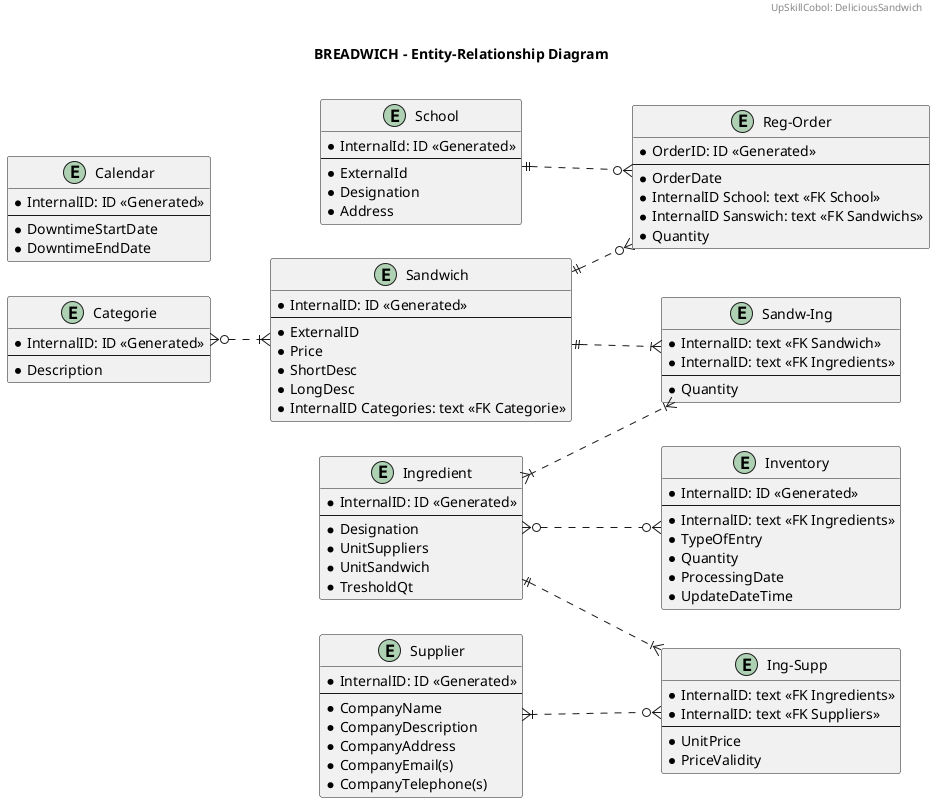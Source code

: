 @startuml
left to right direction

header
UpSkillCobol: DeliciousSandwich
endheader

title \nBREADWICH - Entity-Relationship Diagram\n

entity "School" as sch {
  * InternalId: ID <<Generated>>
  --
  * ExternalId
  * Designation
  * Address
}

entity "Ingredient" as ing {
  * InternalID: ID <<Generated>>
  --
  * Designation
  * UnitSuppliers
  * UnitSandwich
  * TresholdQt
}

entity "Supplier" as sup {
  * InternalID: ID <<Generated>>
  --
  * CompanyName
  * CompanyDescription
  * CompanyAddress
  * CompanyEmail(s)
  * CompanyTelephone(s)
}

entity "Categorie" as cat {
  * InternalID: ID <<Generated>>
  --
  * Description
}

entity "Calendar" as cal {
  * InternalID: ID <<Generated>>
  --
  * DowntimeStartDate
  * DowntimeEndDate
}

entity "Reg-Order" as ord {
  * OrderID: ID <<Generated>>
  --
  * OrderDate
  * InternalID School: text <<FK School>>
  * InternalID Sanswich: text <<FK Sandwichs>>
  * Quantity
}

entity "Sandwich" as sand {
  * InternalID: ID <<Generated>>
  --
  * ExternalID
  * Price
  * ShortDesc
  * LongDesc
  * InternalID Categories: text <<FK Categorie>>
}

entity "Sandw-Ing" as sand1 {
  * InternalID: text <<FK Sandwich>>
  * InternalID: text <<FK Ingredients>>
  --
  * Quantity
}

entity "Ing-Supp" as ingsup {
  * InternalID: text <<FK Ingredients>>
  * InternalID: text <<FK Suppliers>>
  --
  * UnitPrice
  * PriceValidity
}

entity "Inventory" as inv {
  * InternalID: ID <<Generated>>
  --
  * InternalID: text <<FK Ingredients>>
  * TypeOfEntry
  * Quantity
  * ProcessingDate
  * UpdateDateTime
}

ing  ||..|{ ingsup
sup  }|..o{ ingsup
ing  }o..o{ inv
ing  }|..|{ sand1
sand ||..|{ sand1
sch  ||..o{ ord
sand ||..o{ ord
cat  }o..|{ sand

@enduml